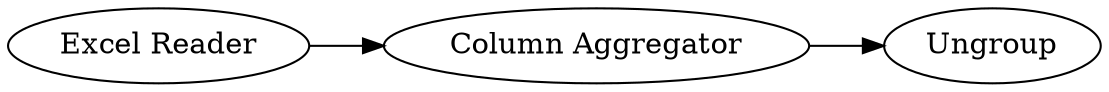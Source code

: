 digraph {
	1 [label="Excel Reader"]
	2 [label="Column Aggregator"]
	3 [label=Ungroup]
	1 -> 2
	2 -> 3
	rankdir=LR
}

